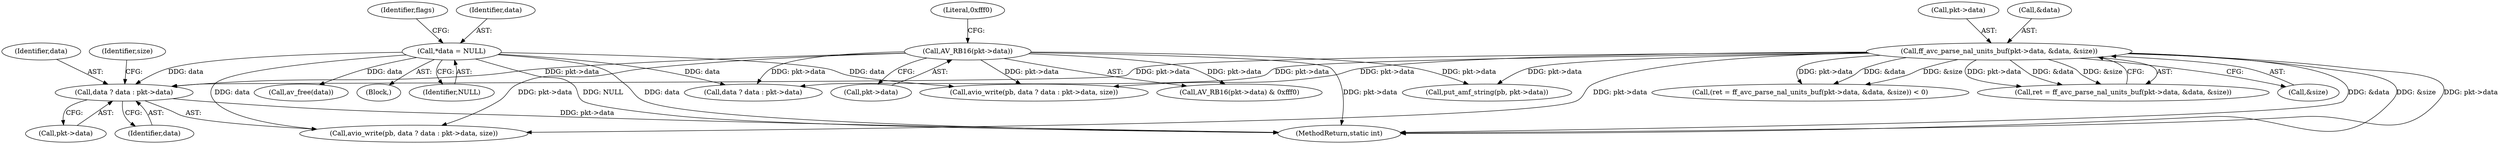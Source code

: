 digraph "0_FFmpeg_6b67d7f05918f7a1ee8fc6ff21355d7e8736aa10@pointer" {
"1000674" [label="(Call,data ? data : pkt->data)"];
"1000154" [label="(Call,*data = NULL)"];
"1000513" [label="(Call,AV_RB16(pkt->data))"];
"1000486" [label="(Call,ff_avc_parse_nal_units_buf(pkt->data, &data, &size))"];
"1000159" [label="(Identifier,flags)"];
"1000155" [label="(Identifier,data)"];
"1000517" [label="(Literal,0xfff0)"];
"1000950" [label="(MethodReturn,static int)"];
"1000514" [label="(Call,pkt->data)"];
"1000156" [label="(Identifier,NULL)"];
"1000487" [label="(Call,pkt->data)"];
"1000490" [label="(Call,&data)"];
"1000483" [label="(Call,(ret = ff_avc_parse_nal_units_buf(pkt->data, &data, &size)) < 0)"];
"1000513" [label="(Call,AV_RB16(pkt->data))"];
"1000486" [label="(Call,ff_avc_parse_nal_units_buf(pkt->data, &data, &size))"];
"1000154" [label="(Call,*data = NULL)"];
"1000675" [label="(Identifier,data)"];
"1000672" [label="(Call,avio_write(pb, data ? data : pkt->data, size))"];
"1000811" [label="(Call,avio_write(pb, data ? data : pkt->data, size))"];
"1000680" [label="(Identifier,size)"];
"1000512" [label="(Call,AV_RB16(pkt->data) & 0xfff0)"];
"1000676" [label="(Identifier,data)"];
"1000674" [label="(Call,data ? data : pkt->data)"];
"1000109" [label="(Block,)"];
"1000484" [label="(Call,ret = ff_avc_parse_nal_units_buf(pkt->data, &data, &size))"];
"1000659" [label="(Call,put_amf_string(pb, pkt->data))"];
"1000813" [label="(Call,data ? data : pkt->data)"];
"1000677" [label="(Call,pkt->data)"];
"1000492" [label="(Call,&size)"];
"1000944" [label="(Call,av_free(data))"];
"1000674" -> "1000672"  [label="AST: "];
"1000674" -> "1000676"  [label="CFG: "];
"1000674" -> "1000677"  [label="CFG: "];
"1000675" -> "1000674"  [label="AST: "];
"1000676" -> "1000674"  [label="AST: "];
"1000677" -> "1000674"  [label="AST: "];
"1000680" -> "1000674"  [label="CFG: "];
"1000674" -> "1000950"  [label="DDG: pkt->data"];
"1000154" -> "1000674"  [label="DDG: data"];
"1000513" -> "1000674"  [label="DDG: pkt->data"];
"1000486" -> "1000674"  [label="DDG: pkt->data"];
"1000154" -> "1000109"  [label="AST: "];
"1000154" -> "1000156"  [label="CFG: "];
"1000155" -> "1000154"  [label="AST: "];
"1000156" -> "1000154"  [label="AST: "];
"1000159" -> "1000154"  [label="CFG: "];
"1000154" -> "1000950"  [label="DDG: data"];
"1000154" -> "1000950"  [label="DDG: NULL"];
"1000154" -> "1000672"  [label="DDG: data"];
"1000154" -> "1000811"  [label="DDG: data"];
"1000154" -> "1000813"  [label="DDG: data"];
"1000154" -> "1000944"  [label="DDG: data"];
"1000513" -> "1000512"  [label="AST: "];
"1000513" -> "1000514"  [label="CFG: "];
"1000514" -> "1000513"  [label="AST: "];
"1000517" -> "1000513"  [label="CFG: "];
"1000513" -> "1000950"  [label="DDG: pkt->data"];
"1000513" -> "1000512"  [label="DDG: pkt->data"];
"1000513" -> "1000659"  [label="DDG: pkt->data"];
"1000513" -> "1000672"  [label="DDG: pkt->data"];
"1000513" -> "1000811"  [label="DDG: pkt->data"];
"1000513" -> "1000813"  [label="DDG: pkt->data"];
"1000486" -> "1000484"  [label="AST: "];
"1000486" -> "1000492"  [label="CFG: "];
"1000487" -> "1000486"  [label="AST: "];
"1000490" -> "1000486"  [label="AST: "];
"1000492" -> "1000486"  [label="AST: "];
"1000484" -> "1000486"  [label="CFG: "];
"1000486" -> "1000950"  [label="DDG: &data"];
"1000486" -> "1000950"  [label="DDG: &size"];
"1000486" -> "1000950"  [label="DDG: pkt->data"];
"1000486" -> "1000483"  [label="DDG: pkt->data"];
"1000486" -> "1000483"  [label="DDG: &data"];
"1000486" -> "1000483"  [label="DDG: &size"];
"1000486" -> "1000484"  [label="DDG: pkt->data"];
"1000486" -> "1000484"  [label="DDG: &data"];
"1000486" -> "1000484"  [label="DDG: &size"];
"1000486" -> "1000659"  [label="DDG: pkt->data"];
"1000486" -> "1000672"  [label="DDG: pkt->data"];
"1000486" -> "1000811"  [label="DDG: pkt->data"];
"1000486" -> "1000813"  [label="DDG: pkt->data"];
}
